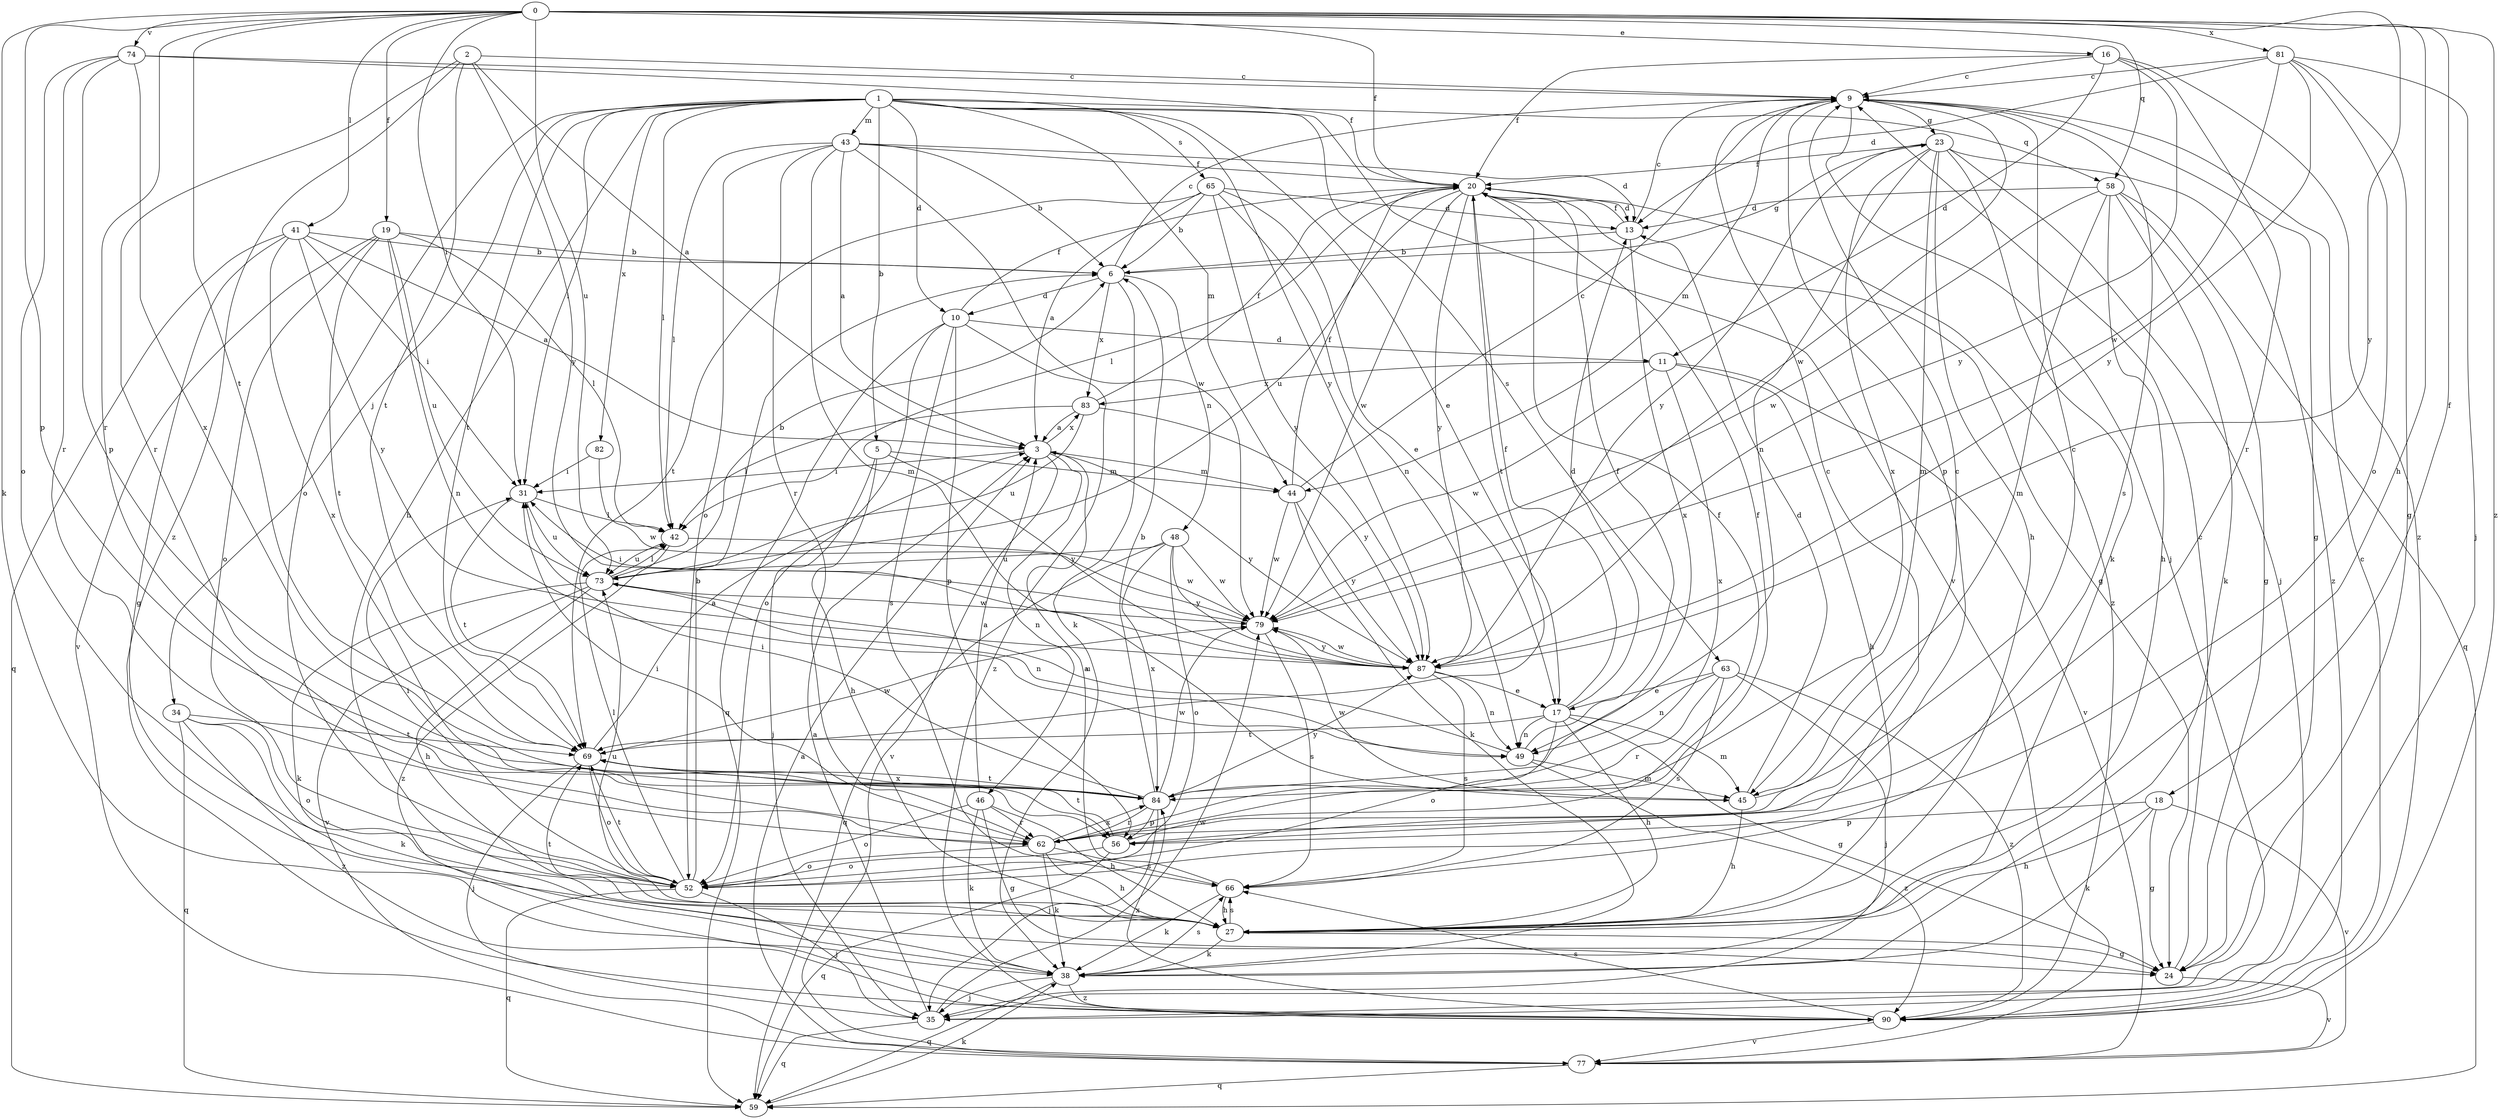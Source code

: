strict digraph  {
0;
1;
2;
3;
5;
6;
9;
10;
11;
13;
16;
17;
18;
19;
20;
23;
24;
27;
31;
34;
35;
38;
41;
42;
43;
44;
45;
46;
48;
49;
52;
56;
58;
59;
62;
63;
65;
66;
69;
73;
74;
77;
79;
81;
82;
83;
84;
87;
90;
0 -> 16  [label=e];
0 -> 18  [label=f];
0 -> 19  [label=f];
0 -> 20  [label=f];
0 -> 27  [label=h];
0 -> 31  [label=i];
0 -> 38  [label=k];
0 -> 41  [label=l];
0 -> 56  [label=p];
0 -> 58  [label=q];
0 -> 62  [label=r];
0 -> 69  [label=t];
0 -> 73  [label=u];
0 -> 74  [label=v];
0 -> 81  [label=x];
0 -> 87  [label=y];
0 -> 90  [label=z];
1 -> 5  [label=b];
1 -> 10  [label=d];
1 -> 17  [label=e];
1 -> 27  [label=h];
1 -> 31  [label=i];
1 -> 34  [label=j];
1 -> 42  [label=l];
1 -> 43  [label=m];
1 -> 44  [label=m];
1 -> 52  [label=o];
1 -> 58  [label=q];
1 -> 63  [label=s];
1 -> 65  [label=s];
1 -> 69  [label=t];
1 -> 77  [label=v];
1 -> 82  [label=x];
1 -> 87  [label=y];
2 -> 3  [label=a];
2 -> 9  [label=c];
2 -> 62  [label=r];
2 -> 69  [label=t];
2 -> 87  [label=y];
2 -> 90  [label=z];
3 -> 31  [label=i];
3 -> 44  [label=m];
3 -> 46  [label=n];
3 -> 77  [label=v];
3 -> 83  [label=x];
3 -> 87  [label=y];
5 -> 27  [label=h];
5 -> 35  [label=j];
5 -> 44  [label=m];
5 -> 87  [label=y];
6 -> 9  [label=c];
6 -> 10  [label=d];
6 -> 23  [label=g];
6 -> 38  [label=k];
6 -> 48  [label=n];
6 -> 83  [label=x];
9 -> 23  [label=g];
9 -> 24  [label=g];
9 -> 35  [label=j];
9 -> 44  [label=m];
9 -> 56  [label=p];
9 -> 66  [label=s];
9 -> 79  [label=w];
10 -> 11  [label=d];
10 -> 20  [label=f];
10 -> 52  [label=o];
10 -> 56  [label=p];
10 -> 59  [label=q];
10 -> 66  [label=s];
10 -> 90  [label=z];
11 -> 27  [label=h];
11 -> 77  [label=v];
11 -> 79  [label=w];
11 -> 83  [label=x];
11 -> 84  [label=x];
13 -> 6  [label=b];
13 -> 9  [label=c];
13 -> 20  [label=f];
13 -> 84  [label=x];
16 -> 9  [label=c];
16 -> 11  [label=d];
16 -> 20  [label=f];
16 -> 62  [label=r];
16 -> 87  [label=y];
16 -> 90  [label=z];
17 -> 13  [label=d];
17 -> 20  [label=f];
17 -> 24  [label=g];
17 -> 27  [label=h];
17 -> 45  [label=m];
17 -> 49  [label=n];
17 -> 52  [label=o];
17 -> 69  [label=t];
18 -> 24  [label=g];
18 -> 27  [label=h];
18 -> 38  [label=k];
18 -> 56  [label=p];
18 -> 77  [label=v];
19 -> 6  [label=b];
19 -> 42  [label=l];
19 -> 49  [label=n];
19 -> 52  [label=o];
19 -> 69  [label=t];
19 -> 73  [label=u];
19 -> 77  [label=v];
20 -> 13  [label=d];
20 -> 24  [label=g];
20 -> 42  [label=l];
20 -> 69  [label=t];
20 -> 73  [label=u];
20 -> 79  [label=w];
20 -> 87  [label=y];
20 -> 90  [label=z];
23 -> 20  [label=f];
23 -> 27  [label=h];
23 -> 35  [label=j];
23 -> 38  [label=k];
23 -> 45  [label=m];
23 -> 49  [label=n];
23 -> 84  [label=x];
23 -> 87  [label=y];
23 -> 90  [label=z];
24 -> 9  [label=c];
24 -> 77  [label=v];
27 -> 24  [label=g];
27 -> 38  [label=k];
27 -> 66  [label=s];
27 -> 69  [label=t];
27 -> 73  [label=u];
31 -> 42  [label=l];
31 -> 69  [label=t];
31 -> 73  [label=u];
34 -> 38  [label=k];
34 -> 52  [label=o];
34 -> 59  [label=q];
34 -> 69  [label=t];
34 -> 90  [label=z];
35 -> 3  [label=a];
35 -> 59  [label=q];
35 -> 79  [label=w];
38 -> 35  [label=j];
38 -> 59  [label=q];
38 -> 66  [label=s];
38 -> 90  [label=z];
41 -> 3  [label=a];
41 -> 6  [label=b];
41 -> 24  [label=g];
41 -> 31  [label=i];
41 -> 59  [label=q];
41 -> 84  [label=x];
41 -> 87  [label=y];
42 -> 73  [label=u];
42 -> 79  [label=w];
42 -> 90  [label=z];
43 -> 3  [label=a];
43 -> 6  [label=b];
43 -> 13  [label=d];
43 -> 20  [label=f];
43 -> 42  [label=l];
43 -> 45  [label=m];
43 -> 52  [label=o];
43 -> 62  [label=r];
43 -> 79  [label=w];
44 -> 9  [label=c];
44 -> 20  [label=f];
44 -> 38  [label=k];
44 -> 79  [label=w];
44 -> 87  [label=y];
45 -> 9  [label=c];
45 -> 13  [label=d];
45 -> 27  [label=h];
45 -> 79  [label=w];
46 -> 3  [label=a];
46 -> 24  [label=g];
46 -> 27  [label=h];
46 -> 38  [label=k];
46 -> 52  [label=o];
46 -> 62  [label=r];
48 -> 52  [label=o];
48 -> 59  [label=q];
48 -> 73  [label=u];
48 -> 79  [label=w];
48 -> 84  [label=x];
48 -> 87  [label=y];
49 -> 20  [label=f];
49 -> 45  [label=m];
49 -> 73  [label=u];
49 -> 90  [label=z];
52 -> 6  [label=b];
52 -> 31  [label=i];
52 -> 35  [label=j];
52 -> 42  [label=l];
52 -> 59  [label=q];
52 -> 69  [label=t];
56 -> 9  [label=c];
56 -> 20  [label=f];
56 -> 52  [label=o];
56 -> 59  [label=q];
56 -> 69  [label=t];
58 -> 13  [label=d];
58 -> 24  [label=g];
58 -> 27  [label=h];
58 -> 38  [label=k];
58 -> 45  [label=m];
58 -> 59  [label=q];
58 -> 79  [label=w];
59 -> 38  [label=k];
62 -> 9  [label=c];
62 -> 20  [label=f];
62 -> 27  [label=h];
62 -> 31  [label=i];
62 -> 38  [label=k];
62 -> 52  [label=o];
62 -> 66  [label=s];
62 -> 84  [label=x];
63 -> 17  [label=e];
63 -> 35  [label=j];
63 -> 49  [label=n];
63 -> 62  [label=r];
63 -> 66  [label=s];
63 -> 90  [label=z];
65 -> 3  [label=a];
65 -> 6  [label=b];
65 -> 13  [label=d];
65 -> 17  [label=e];
65 -> 49  [label=n];
65 -> 69  [label=t];
65 -> 87  [label=y];
66 -> 3  [label=a];
66 -> 27  [label=h];
66 -> 38  [label=k];
69 -> 3  [label=a];
69 -> 35  [label=j];
69 -> 52  [label=o];
69 -> 79  [label=w];
69 -> 84  [label=x];
73 -> 6  [label=b];
73 -> 27  [label=h];
73 -> 38  [label=k];
73 -> 42  [label=l];
73 -> 49  [label=n];
73 -> 77  [label=v];
73 -> 79  [label=w];
74 -> 9  [label=c];
74 -> 20  [label=f];
74 -> 52  [label=o];
74 -> 56  [label=p];
74 -> 62  [label=r];
74 -> 84  [label=x];
77 -> 3  [label=a];
77 -> 59  [label=q];
79 -> 31  [label=i];
79 -> 66  [label=s];
79 -> 87  [label=y];
81 -> 9  [label=c];
81 -> 13  [label=d];
81 -> 24  [label=g];
81 -> 35  [label=j];
81 -> 52  [label=o];
81 -> 79  [label=w];
81 -> 87  [label=y];
82 -> 31  [label=i];
82 -> 79  [label=w];
83 -> 3  [label=a];
83 -> 20  [label=f];
83 -> 42  [label=l];
83 -> 73  [label=u];
83 -> 87  [label=y];
84 -> 6  [label=b];
84 -> 31  [label=i];
84 -> 35  [label=j];
84 -> 56  [label=p];
84 -> 62  [label=r];
84 -> 69  [label=t];
84 -> 79  [label=w];
84 -> 87  [label=y];
87 -> 17  [label=e];
87 -> 49  [label=n];
87 -> 66  [label=s];
87 -> 79  [label=w];
90 -> 9  [label=c];
90 -> 66  [label=s];
90 -> 77  [label=v];
90 -> 84  [label=x];
}
